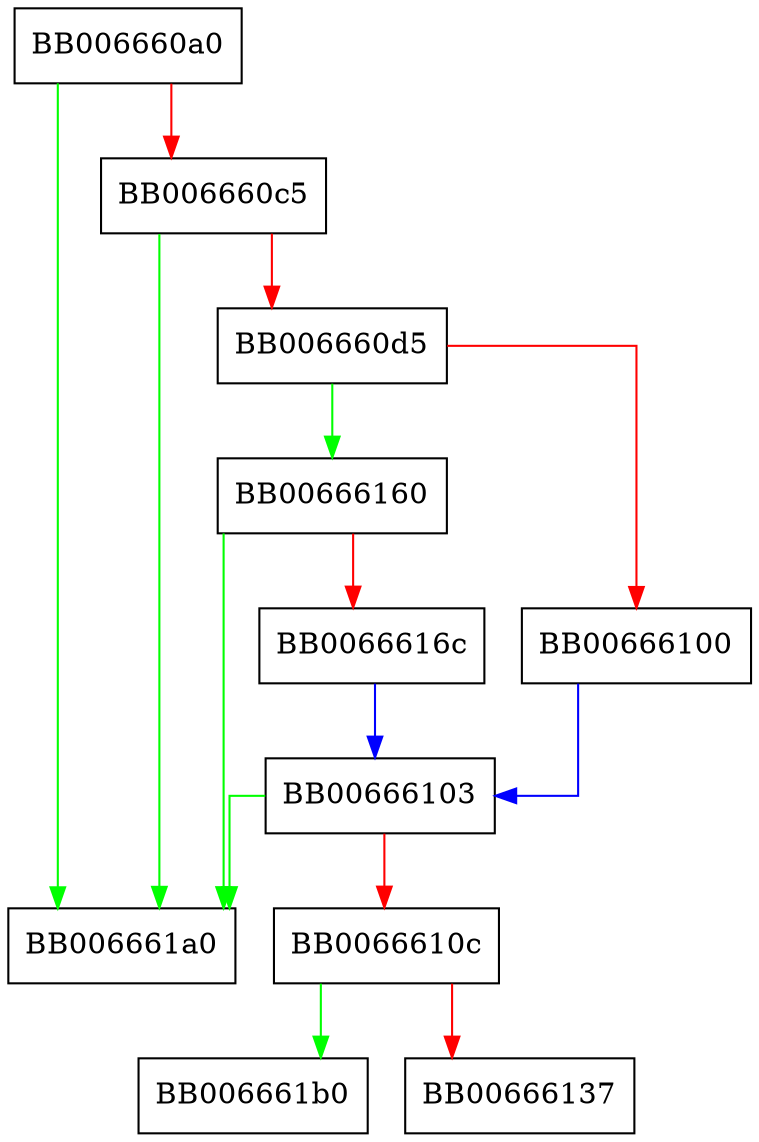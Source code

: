 digraph X509V3_EXT_d2i {
  node [shape="box"];
  graph [splines=ortho];
  BB006660a0 -> BB006661a0 [color="green"];
  BB006660a0 -> BB006660c5 [color="red"];
  BB006660c5 -> BB006661a0 [color="green"];
  BB006660c5 -> BB006660d5 [color="red"];
  BB006660d5 -> BB00666160 [color="green"];
  BB006660d5 -> BB00666100 [color="red"];
  BB00666100 -> BB00666103 [color="blue"];
  BB00666103 -> BB006661a0 [color="green"];
  BB00666103 -> BB0066610c [color="red"];
  BB0066610c -> BB006661b0 [color="green"];
  BB0066610c -> BB00666137 [color="red"];
  BB00666160 -> BB006661a0 [color="green"];
  BB00666160 -> BB0066616c [color="red"];
  BB0066616c -> BB00666103 [color="blue"];
}